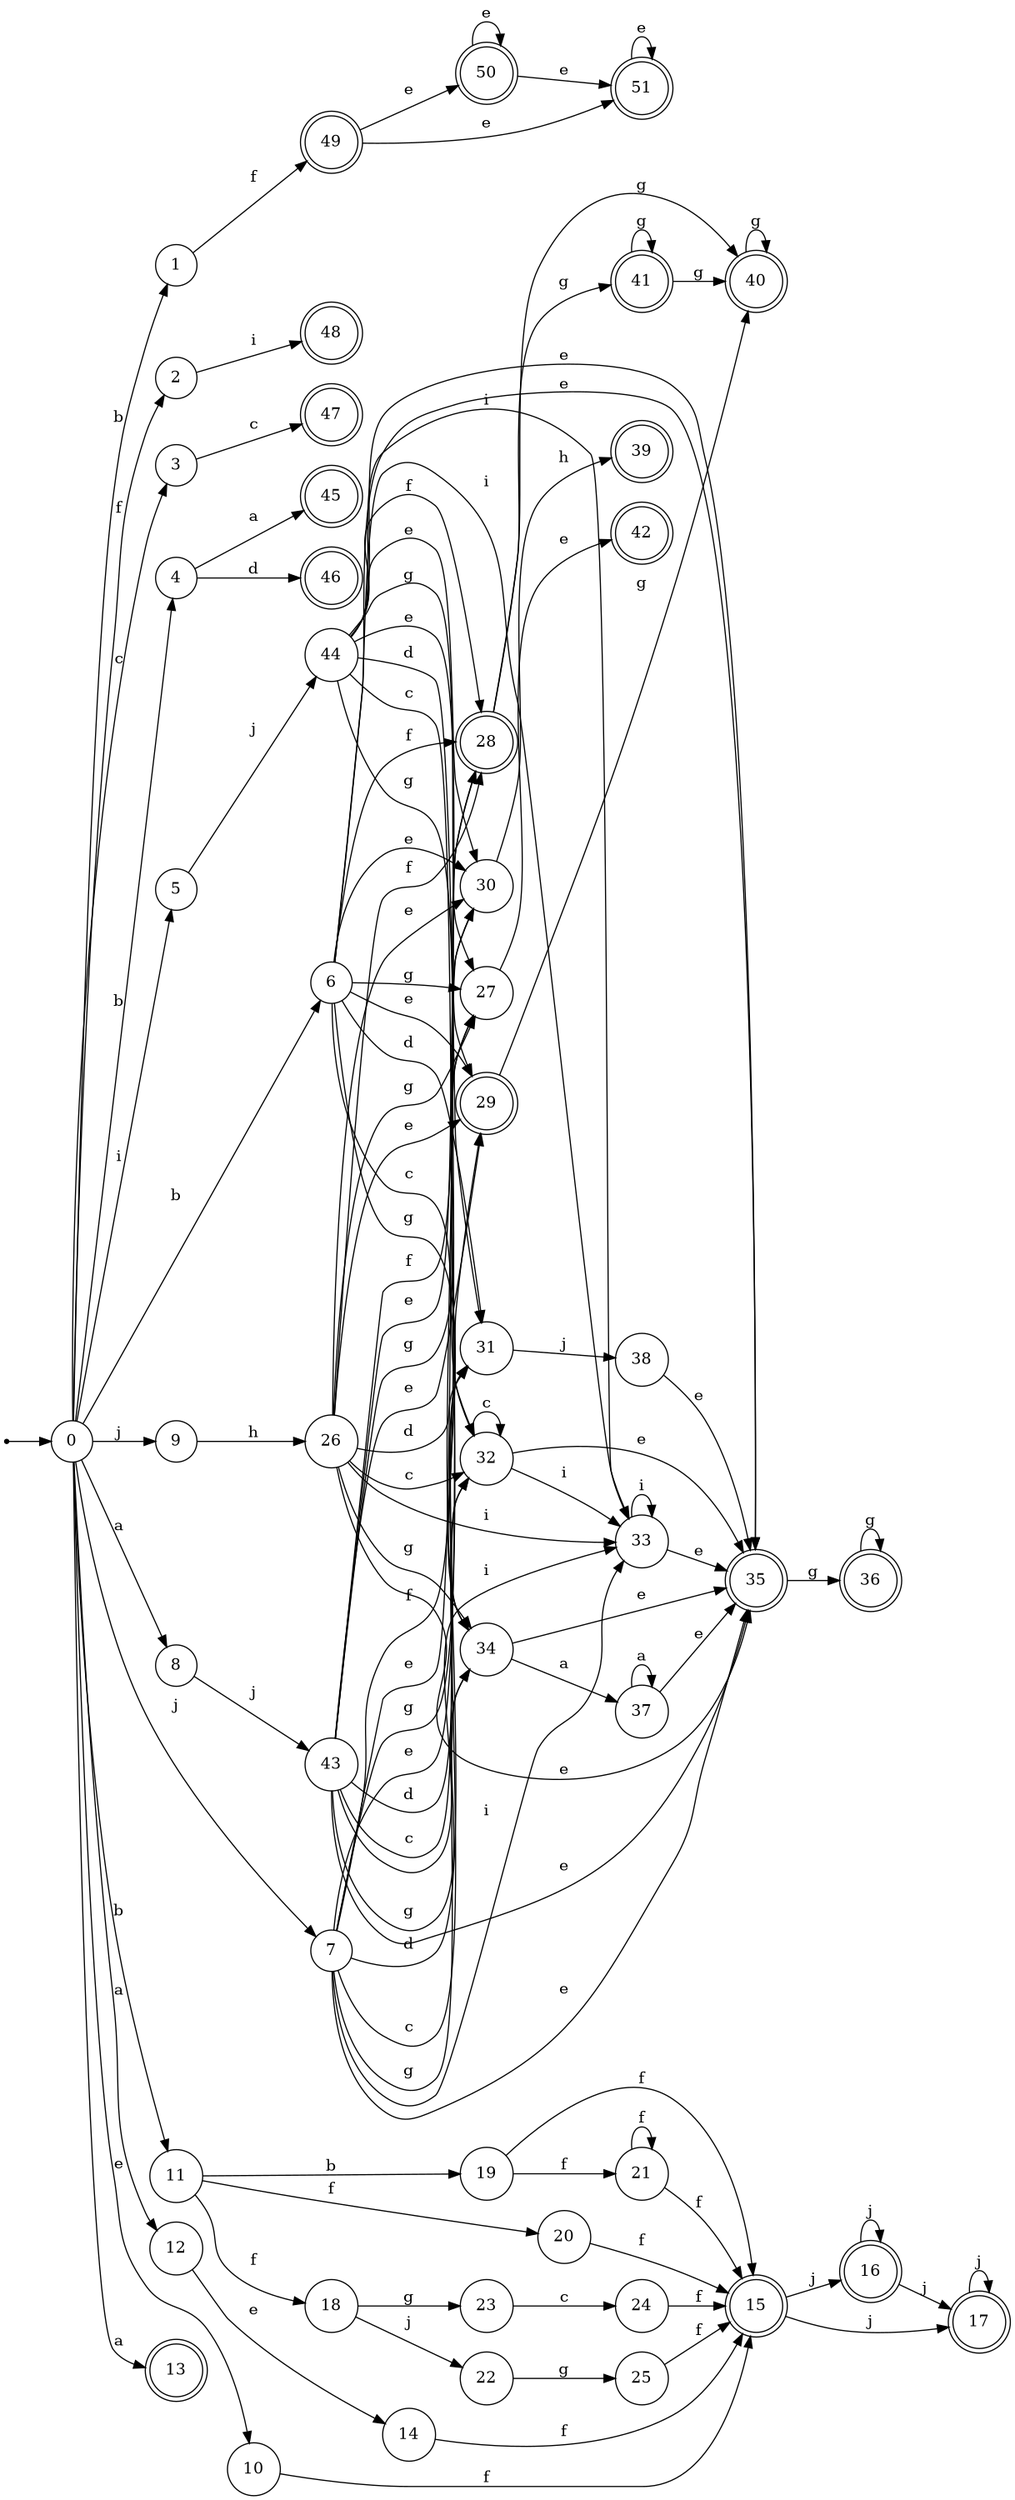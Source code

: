 digraph finite_state_machine {
rankdir=LR;
size="20,20";
node [shape = point]; "dummy0"
node [shape = circle]; "0";
"dummy0" -> "0";
node [shape = circle]; "1";
node [shape = circle]; "2";
node [shape = circle]; "3";
node [shape = circle]; "4";
node [shape = circle]; "5";
node [shape = circle]; "6";
node [shape = circle]; "7";
node [shape = circle]; "8";
node [shape = circle]; "9";
node [shape = circle]; "10";
node [shape = circle]; "11";
node [shape = circle]; "12";
node [shape = doublecircle]; "13";node [shape = circle]; "14";
node [shape = doublecircle]; "15";node [shape = doublecircle]; "16";node [shape = doublecircle]; "17";node [shape = circle]; "18";
node [shape = circle]; "19";
node [shape = circle]; "20";
node [shape = circle]; "21";
node [shape = circle]; "22";
node [shape = circle]; "23";
node [shape = circle]; "24";
node [shape = circle]; "25";
node [shape = circle]; "26";
node [shape = circle]; "27";
node [shape = doublecircle]; "28";node [shape = doublecircle]; "29";node [shape = circle]; "30";
node [shape = circle]; "31";
node [shape = circle]; "32";
node [shape = circle]; "33";
node [shape = circle]; "34";
node [shape = doublecircle]; "35";node [shape = doublecircle]; "36";node [shape = circle]; "37";
node [shape = circle]; "38";
node [shape = doublecircle]; "39";node [shape = doublecircle]; "40";node [shape = doublecircle]; "41";node [shape = doublecircle]; "42";node [shape = circle]; "43";
node [shape = circle]; "44";
node [shape = doublecircle]; "45";node [shape = doublecircle]; "46";node [shape = doublecircle]; "47";node [shape = doublecircle]; "48";node [shape = doublecircle]; "49";node [shape = doublecircle]; "50";node [shape = doublecircle]; "51";"0" -> "1" [label = "b"];
 "0" -> "11" [label = "b"];
 "0" -> "4" [label = "b"];
 "0" -> "6" [label = "b"];
 "0" -> "2" [label = "f"];
 "0" -> "3" [label = "c"];
 "0" -> "5" [label = "i"];
 "0" -> "9" [label = "j"];
 "0" -> "7" [label = "j"];
 "0" -> "8" [label = "a"];
 "0" -> "12" [label = "a"];
 "0" -> "13" [label = "a"];
 "0" -> "10" [label = "e"];
 "12" -> "14" [label = "e"];
 "14" -> "15" [label = "f"];
 "15" -> "16" [label = "j"];
 "15" -> "17" [label = "j"];
 "17" -> "17" [label = "j"];
 "16" -> "16" [label = "j"];
 "16" -> "17" [label = "j"];
 "11" -> "18" [label = "f"];
 "11" -> "20" [label = "f"];
 "11" -> "19" [label = "b"];
 "20" -> "15" [label = "f"];
 "19" -> "21" [label = "f"];
 "19" -> "15" [label = "f"];
 "21" -> "21" [label = "f"];
 "21" -> "15" [label = "f"];
 "18" -> "22" [label = "j"];
 "18" -> "23" [label = "g"];
 "23" -> "24" [label = "c"];
 "24" -> "15" [label = "f"];
 "22" -> "25" [label = "g"];
 "25" -> "15" [label = "f"];
 "10" -> "15" [label = "f"];
 "9" -> "26" [label = "h"];
 "26" -> "34" [label = "g"];
 "26" -> "27" [label = "g"];
 "26" -> "28" [label = "f"];
 "26" -> "35" [label = "e"];
 "26" -> "29" [label = "e"];
 "26" -> "30" [label = "e"];
 "26" -> "31" [label = "d"];
 "26" -> "32" [label = "c"];
 "26" -> "33" [label = "i"];
 "35" -> "36" [label = "g"];
 "36" -> "36" [label = "g"];
 "34" -> "37" [label = "a"];
 "34" -> "35" [label = "e"];
 "37" -> "37" [label = "a"];
 "37" -> "35" [label = "e"];
 "33" -> "33" [label = "i"];
 "33" -> "35" [label = "e"];
 "32" -> "32" [label = "c"];
 "32" -> "33" [label = "i"];
 "32" -> "35" [label = "e"];
 "31" -> "38" [label = "j"];
 "38" -> "35" [label = "e"];
 "30" -> "39" [label = "h"];
 "29" -> "40" [label = "g"];
 "40" -> "40" [label = "g"];
 "28" -> "40" [label = "g"];
 "28" -> "41" [label = "g"];
 "41" -> "40" [label = "g"];
 "41" -> "41" [label = "g"];
 "27" -> "42" [label = "e"];
 "8" -> "43" [label = "j"];
 "43" -> "34" [label = "g"];
 "43" -> "27" [label = "g"];
 "43" -> "28" [label = "f"];
 "43" -> "35" [label = "e"];
 "43" -> "29" [label = "e"];
 "43" -> "30" [label = "e"];
 "43" -> "31" [label = "d"];
 "43" -> "32" [label = "c"];
 "43" -> "33" [label = "i"];
 "7" -> "34" [label = "g"];
 "7" -> "27" [label = "g"];
 "7" -> "28" [label = "f"];
 "7" -> "35" [label = "e"];
 "7" -> "29" [label = "e"];
 "7" -> "30" [label = "e"];
 "7" -> "31" [label = "d"];
 "7" -> "32" [label = "c"];
 "7" -> "33" [label = "i"];
 "6" -> "34" [label = "g"];
 "6" -> "27" [label = "g"];
 "6" -> "28" [label = "f"];
 "6" -> "35" [label = "e"];
 "6" -> "29" [label = "e"];
 "6" -> "30" [label = "e"];
 "6" -> "31" [label = "d"];
 "6" -> "32" [label = "c"];
 "6" -> "33" [label = "i"];
 "5" -> "44" [label = "j"];
 "44" -> "34" [label = "g"];
 "44" -> "27" [label = "g"];
 "44" -> "28" [label = "f"];
 "44" -> "35" [label = "e"];
 "44" -> "29" [label = "e"];
 "44" -> "30" [label = "e"];
 "44" -> "31" [label = "d"];
 "44" -> "32" [label = "c"];
 "44" -> "33" [label = "i"];
 "4" -> "45" [label = "a"];
 "4" -> "46" [label = "d"];
 "3" -> "47" [label = "c"];
 "2" -> "48" [label = "i"];
 "1" -> "49" [label = "f"];
 "49" -> "50" [label = "e"];
 "49" -> "51" [label = "e"];
 "51" -> "51" [label = "e"];
 "50" -> "50" [label = "e"];
 "50" -> "51" [label = "e"];
 }
